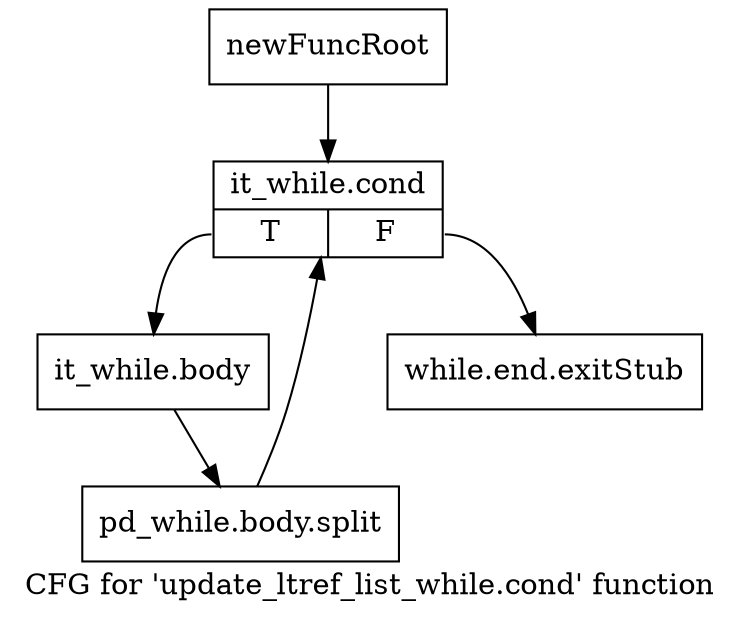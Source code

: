 digraph "CFG for 'update_ltref_list_while.cond' function" {
	label="CFG for 'update_ltref_list_while.cond' function";

	Node0x26f07b0 [shape=record,label="{newFuncRoot}"];
	Node0x26f07b0 -> Node0x26f0850;
	Node0x26f0800 [shape=record,label="{while.end.exitStub}"];
	Node0x26f0850 [shape=record,label="{it_while.cond|{<s0>T|<s1>F}}"];
	Node0x26f0850:s0 -> Node0x26f08a0;
	Node0x26f0850:s1 -> Node0x26f0800;
	Node0x26f08a0 [shape=record,label="{it_while.body}"];
	Node0x26f08a0 -> Node0x333da10;
	Node0x333da10 [shape=record,label="{pd_while.body.split}"];
	Node0x333da10 -> Node0x26f0850;
}
